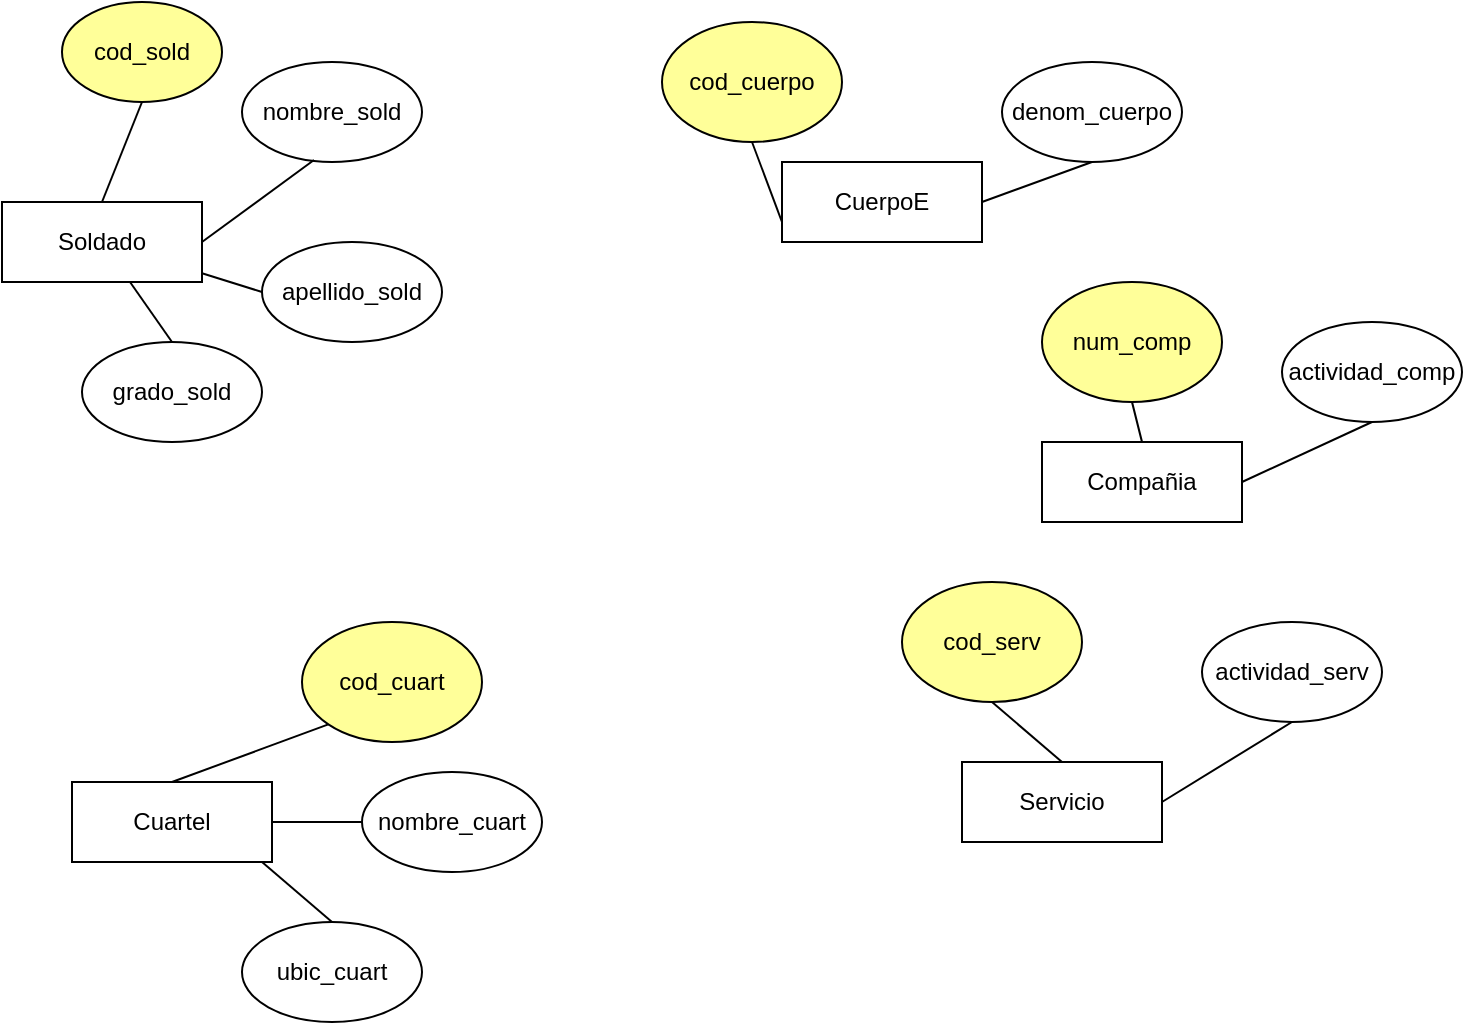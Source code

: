 <mxfile version="20.0.4" type="github">
  <diagram id="R2lEEEUBdFMjLlhIrx00" name="Page-1">
    <mxGraphModel dx="868" dy="488" grid="1" gridSize="10" guides="1" tooltips="1" connect="1" arrows="1" fold="1" page="1" pageScale="1" pageWidth="850" pageHeight="1100" math="0" shadow="0" extFonts="Permanent Marker^https://fonts.googleapis.com/css?family=Permanent+Marker">
      <root>
        <mxCell id="0" />
        <mxCell id="1" parent="0" />
        <mxCell id="5S9MMPU5qZkrFcxa-tyb-1" value="Cuartel" style="whiteSpace=wrap;html=1;align=center;" vertex="1" parent="1">
          <mxGeometry x="115" y="430" width="100" height="40" as="geometry" />
        </mxCell>
        <mxCell id="5S9MMPU5qZkrFcxa-tyb-2" value="CuerpoE" style="whiteSpace=wrap;html=1;align=center;" vertex="1" parent="1">
          <mxGeometry x="470" y="120" width="100" height="40" as="geometry" />
        </mxCell>
        <mxCell id="5S9MMPU5qZkrFcxa-tyb-3" value="Soldado" style="whiteSpace=wrap;html=1;align=center;" vertex="1" parent="1">
          <mxGeometry x="80" y="140" width="100" height="40" as="geometry" />
        </mxCell>
        <mxCell id="5S9MMPU5qZkrFcxa-tyb-4" value="Compañia" style="whiteSpace=wrap;html=1;align=center;" vertex="1" parent="1">
          <mxGeometry x="600" y="260" width="100" height="40" as="geometry" />
        </mxCell>
        <mxCell id="5S9MMPU5qZkrFcxa-tyb-5" value="Servicio" style="whiteSpace=wrap;html=1;align=center;" vertex="1" parent="1">
          <mxGeometry x="560" y="420" width="100" height="40" as="geometry" />
        </mxCell>
        <mxCell id="5S9MMPU5qZkrFcxa-tyb-6" value="cod_sold" style="ellipse;whiteSpace=wrap;html=1;fillColor=#FFFF99;" vertex="1" parent="1">
          <mxGeometry x="110" y="40" width="80" height="50" as="geometry" />
        </mxCell>
        <mxCell id="5S9MMPU5qZkrFcxa-tyb-7" value="num_comp" style="ellipse;whiteSpace=wrap;html=1;fillColor=#FFFF99;" vertex="1" parent="1">
          <mxGeometry x="600" y="180" width="90" height="60" as="geometry" />
        </mxCell>
        <mxCell id="5S9MMPU5qZkrFcxa-tyb-8" value="cod_serv" style="ellipse;whiteSpace=wrap;html=1;fillColor=#FFFF99;" vertex="1" parent="1">
          <mxGeometry x="530" y="330" width="90" height="60" as="geometry" />
        </mxCell>
        <mxCell id="5S9MMPU5qZkrFcxa-tyb-9" value="cod_cuart" style="ellipse;whiteSpace=wrap;html=1;fillColor=#FFFF99;" vertex="1" parent="1">
          <mxGeometry x="230" y="350" width="90" height="60" as="geometry" />
        </mxCell>
        <mxCell id="5S9MMPU5qZkrFcxa-tyb-10" value="" style="endArrow=none;html=1;rounded=0;entryX=0.5;entryY=1;entryDx=0;entryDy=0;exitX=0.5;exitY=0;exitDx=0;exitDy=0;" edge="1" parent="1" source="5S9MMPU5qZkrFcxa-tyb-3" target="5S9MMPU5qZkrFcxa-tyb-6">
          <mxGeometry width="50" height="50" relative="1" as="geometry">
            <mxPoint x="120" y="145" as="sourcePoint" />
            <mxPoint x="170" y="95" as="targetPoint" />
          </mxGeometry>
        </mxCell>
        <mxCell id="5S9MMPU5qZkrFcxa-tyb-11" value="nombre_sold" style="ellipse;whiteSpace=wrap;html=1;fillColor=#FFFFFF;" vertex="1" parent="1">
          <mxGeometry x="200" y="70" width="90" height="50" as="geometry" />
        </mxCell>
        <mxCell id="5S9MMPU5qZkrFcxa-tyb-12" value="apellido_sold" style="ellipse;whiteSpace=wrap;html=1;fillColor=#FFFFFF;" vertex="1" parent="1">
          <mxGeometry x="210" y="160" width="90" height="50" as="geometry" />
        </mxCell>
        <mxCell id="5S9MMPU5qZkrFcxa-tyb-13" value="grado_sold" style="ellipse;whiteSpace=wrap;html=1;fillColor=#FFFFFF;" vertex="1" parent="1">
          <mxGeometry x="120" y="210" width="90" height="50" as="geometry" />
        </mxCell>
        <mxCell id="5S9MMPU5qZkrFcxa-tyb-18" value="" style="endArrow=none;html=1;rounded=0;exitX=1;exitY=0.5;exitDx=0;exitDy=0;entryX=0.4;entryY=0.98;entryDx=0;entryDy=0;entryPerimeter=0;" edge="1" parent="1" source="5S9MMPU5qZkrFcxa-tyb-3" target="5S9MMPU5qZkrFcxa-tyb-11">
          <mxGeometry width="50" height="50" relative="1" as="geometry">
            <mxPoint x="190" y="160" as="sourcePoint" />
            <mxPoint x="240" y="110" as="targetPoint" />
          </mxGeometry>
        </mxCell>
        <mxCell id="5S9MMPU5qZkrFcxa-tyb-19" value="" style="endArrow=none;html=1;rounded=0;entryX=0.5;entryY=0;entryDx=0;entryDy=0;" edge="1" parent="1" source="5S9MMPU5qZkrFcxa-tyb-3" target="5S9MMPU5qZkrFcxa-tyb-13">
          <mxGeometry width="50" height="50" relative="1" as="geometry">
            <mxPoint x="130" y="220" as="sourcePoint" />
            <mxPoint x="180" y="170" as="targetPoint" />
          </mxGeometry>
        </mxCell>
        <mxCell id="5S9MMPU5qZkrFcxa-tyb-20" value="" style="endArrow=none;html=1;rounded=0;entryX=0;entryY=0.5;entryDx=0;entryDy=0;" edge="1" parent="1" source="5S9MMPU5qZkrFcxa-tyb-3" target="5S9MMPU5qZkrFcxa-tyb-12">
          <mxGeometry width="50" height="50" relative="1" as="geometry">
            <mxPoint x="170" y="210" as="sourcePoint" />
            <mxPoint x="220" y="160" as="targetPoint" />
          </mxGeometry>
        </mxCell>
        <mxCell id="5S9MMPU5qZkrFcxa-tyb-23" value="nombre_cuart" style="ellipse;whiteSpace=wrap;html=1;fillColor=#FFFFFF;" vertex="1" parent="1">
          <mxGeometry x="260" y="425" width="90" height="50" as="geometry" />
        </mxCell>
        <mxCell id="5S9MMPU5qZkrFcxa-tyb-24" value="ubic_cuart" style="ellipse;whiteSpace=wrap;html=1;fillColor=#FFFFFF;" vertex="1" parent="1">
          <mxGeometry x="200" y="500" width="90" height="50" as="geometry" />
        </mxCell>
        <mxCell id="5S9MMPU5qZkrFcxa-tyb-25" value="" style="endArrow=none;html=1;rounded=0;exitX=0.5;exitY=0;exitDx=0;exitDy=0;entryX=0;entryY=1;entryDx=0;entryDy=0;" edge="1" parent="1" source="5S9MMPU5qZkrFcxa-tyb-1" target="5S9MMPU5qZkrFcxa-tyb-9">
          <mxGeometry width="50" height="50" relative="1" as="geometry">
            <mxPoint x="190" y="440" as="sourcePoint" />
            <mxPoint x="240" y="390" as="targetPoint" />
          </mxGeometry>
        </mxCell>
        <mxCell id="5S9MMPU5qZkrFcxa-tyb-26" value="" style="endArrow=none;html=1;rounded=0;entryX=0;entryY=0.5;entryDx=0;entryDy=0;exitX=1;exitY=0.5;exitDx=0;exitDy=0;" edge="1" parent="1" source="5S9MMPU5qZkrFcxa-tyb-1" target="5S9MMPU5qZkrFcxa-tyb-23">
          <mxGeometry width="50" height="50" relative="1" as="geometry">
            <mxPoint x="200" y="460" as="sourcePoint" />
            <mxPoint x="250" y="410" as="targetPoint" />
          </mxGeometry>
        </mxCell>
        <mxCell id="5S9MMPU5qZkrFcxa-tyb-27" value="" style="endArrow=none;html=1;rounded=0;entryX=0.5;entryY=0;entryDx=0;entryDy=0;" edge="1" parent="1" target="5S9MMPU5qZkrFcxa-tyb-24">
          <mxGeometry width="50" height="50" relative="1" as="geometry">
            <mxPoint x="210" y="470" as="sourcePoint" />
            <mxPoint x="270" y="460" as="targetPoint" />
          </mxGeometry>
        </mxCell>
        <mxCell id="5S9MMPU5qZkrFcxa-tyb-28" value="cod_cuerpo" style="ellipse;whiteSpace=wrap;html=1;fillColor=#FFFF99;" vertex="1" parent="1">
          <mxGeometry x="410" y="50" width="90" height="60" as="geometry" />
        </mxCell>
        <mxCell id="5S9MMPU5qZkrFcxa-tyb-29" value="denom_cuerpo" style="ellipse;whiteSpace=wrap;html=1;fillColor=#FFFFFF;" vertex="1" parent="1">
          <mxGeometry x="580" y="70" width="90" height="50" as="geometry" />
        </mxCell>
        <mxCell id="5S9MMPU5qZkrFcxa-tyb-30" value="" style="endArrow=none;html=1;rounded=0;entryX=0.5;entryY=1;entryDx=0;entryDy=0;exitX=0;exitY=0.75;exitDx=0;exitDy=0;" edge="1" parent="1" source="5S9MMPU5qZkrFcxa-tyb-2" target="5S9MMPU5qZkrFcxa-tyb-28">
          <mxGeometry width="50" height="50" relative="1" as="geometry">
            <mxPoint x="400" y="280" as="sourcePoint" />
            <mxPoint x="450" y="230" as="targetPoint" />
          </mxGeometry>
        </mxCell>
        <mxCell id="5S9MMPU5qZkrFcxa-tyb-31" value="" style="endArrow=none;html=1;rounded=0;entryX=0.5;entryY=1;entryDx=0;entryDy=0;exitX=1;exitY=0.5;exitDx=0;exitDy=0;" edge="1" parent="1" source="5S9MMPU5qZkrFcxa-tyb-2" target="5S9MMPU5qZkrFcxa-tyb-29">
          <mxGeometry width="50" height="50" relative="1" as="geometry">
            <mxPoint x="480" y="160" as="sourcePoint" />
            <mxPoint x="465" y="120" as="targetPoint" />
          </mxGeometry>
        </mxCell>
        <mxCell id="5S9MMPU5qZkrFcxa-tyb-32" value="actividad_comp" style="ellipse;whiteSpace=wrap;html=1;fillColor=#FFFFFF;" vertex="1" parent="1">
          <mxGeometry x="720" y="200" width="90" height="50" as="geometry" />
        </mxCell>
        <mxCell id="5S9MMPU5qZkrFcxa-tyb-33" value="" style="endArrow=none;html=1;rounded=0;exitX=1;exitY=0.5;exitDx=0;exitDy=0;entryX=0.5;entryY=1;entryDx=0;entryDy=0;" edge="1" parent="1" source="5S9MMPU5qZkrFcxa-tyb-4" target="5S9MMPU5qZkrFcxa-tyb-32">
          <mxGeometry width="50" height="50" relative="1" as="geometry">
            <mxPoint x="695" y="290" as="sourcePoint" />
            <mxPoint x="745" y="240" as="targetPoint" />
          </mxGeometry>
        </mxCell>
        <mxCell id="5S9MMPU5qZkrFcxa-tyb-34" value="" style="endArrow=none;html=1;rounded=0;exitX=0.5;exitY=0;exitDx=0;exitDy=0;entryX=0.5;entryY=1;entryDx=0;entryDy=0;" edge="1" parent="1" source="5S9MMPU5qZkrFcxa-tyb-4" target="5S9MMPU5qZkrFcxa-tyb-7">
          <mxGeometry width="50" height="50" relative="1" as="geometry">
            <mxPoint x="535" y="270" as="sourcePoint" />
            <mxPoint x="600" y="240" as="targetPoint" />
          </mxGeometry>
        </mxCell>
        <mxCell id="5S9MMPU5qZkrFcxa-tyb-35" value="actividad_serv" style="ellipse;whiteSpace=wrap;html=1;fillColor=#FFFFFF;" vertex="1" parent="1">
          <mxGeometry x="680" y="350" width="90" height="50" as="geometry" />
        </mxCell>
        <mxCell id="5S9MMPU5qZkrFcxa-tyb-36" value="" style="endArrow=none;html=1;rounded=0;entryX=0.5;entryY=1;entryDx=0;entryDy=0;exitX=0.5;exitY=0;exitDx=0;exitDy=0;" edge="1" parent="1" source="5S9MMPU5qZkrFcxa-tyb-5" target="5S9MMPU5qZkrFcxa-tyb-8">
          <mxGeometry width="50" height="50" relative="1" as="geometry">
            <mxPoint x="400" y="440" as="sourcePoint" />
            <mxPoint x="450" y="390" as="targetPoint" />
          </mxGeometry>
        </mxCell>
        <mxCell id="5S9MMPU5qZkrFcxa-tyb-37" value="" style="endArrow=none;html=1;rounded=0;entryX=0.5;entryY=1;entryDx=0;entryDy=0;exitX=1;exitY=0.5;exitDx=0;exitDy=0;" edge="1" parent="1" source="5S9MMPU5qZkrFcxa-tyb-5" target="5S9MMPU5qZkrFcxa-tyb-35">
          <mxGeometry width="50" height="50" relative="1" as="geometry">
            <mxPoint x="620" y="430" as="sourcePoint" />
            <mxPoint x="585" y="400" as="targetPoint" />
          </mxGeometry>
        </mxCell>
      </root>
    </mxGraphModel>
  </diagram>
</mxfile>
